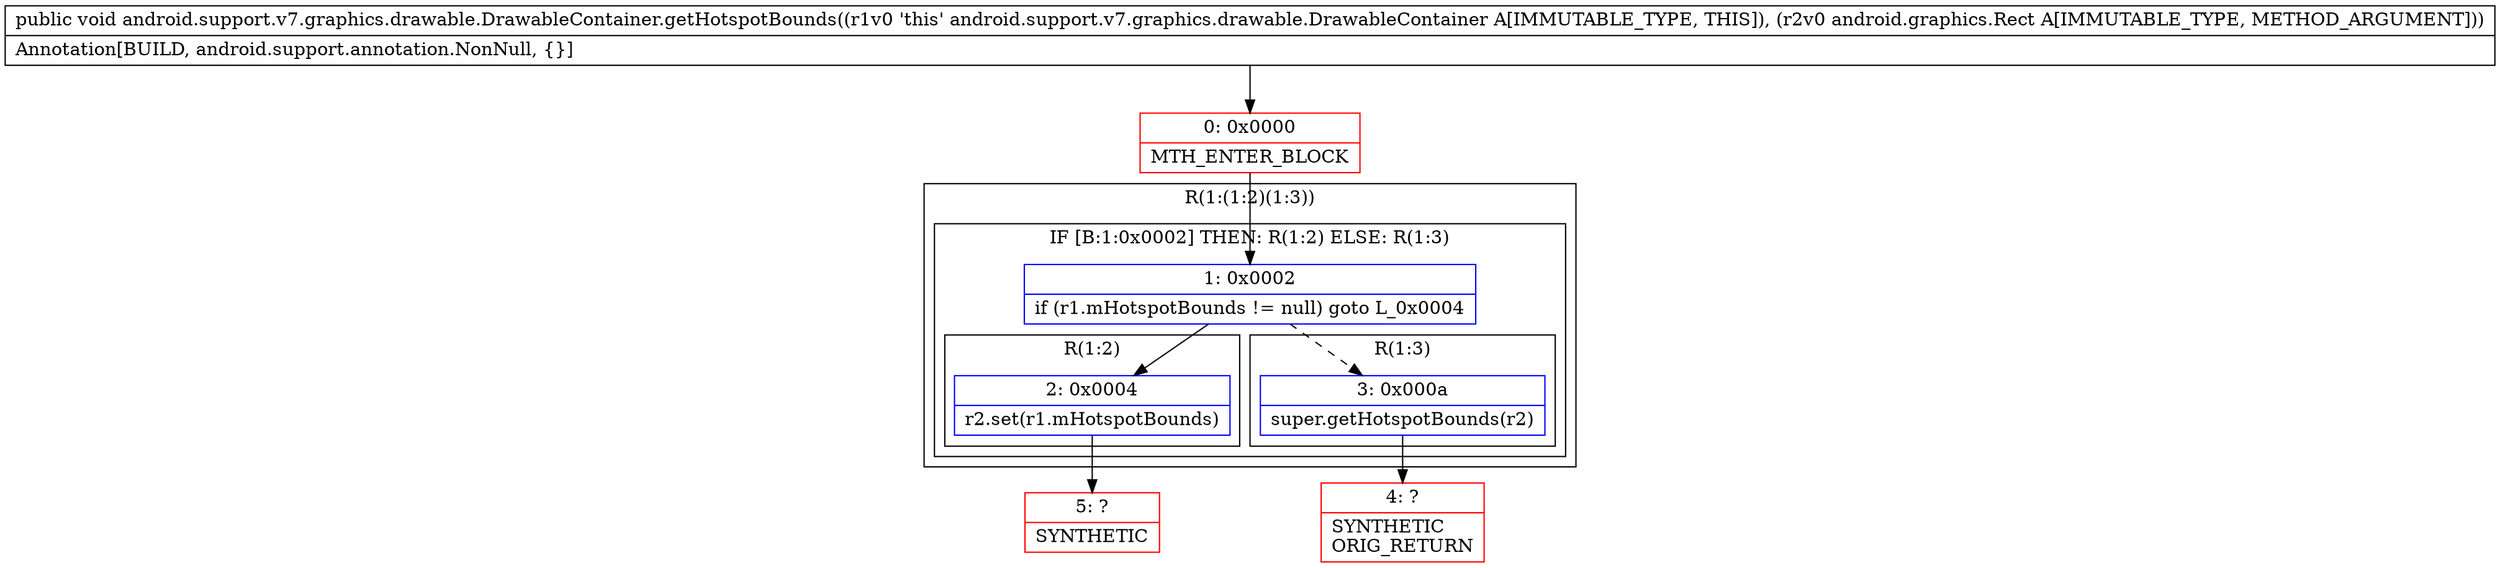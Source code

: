 digraph "CFG forandroid.support.v7.graphics.drawable.DrawableContainer.getHotspotBounds(Landroid\/graphics\/Rect;)V" {
subgraph cluster_Region_1772184314 {
label = "R(1:(1:2)(1:3))";
node [shape=record,color=blue];
subgraph cluster_IfRegion_654722318 {
label = "IF [B:1:0x0002] THEN: R(1:2) ELSE: R(1:3)";
node [shape=record,color=blue];
Node_1 [shape=record,label="{1\:\ 0x0002|if (r1.mHotspotBounds != null) goto L_0x0004\l}"];
subgraph cluster_Region_1186637077 {
label = "R(1:2)";
node [shape=record,color=blue];
Node_2 [shape=record,label="{2\:\ 0x0004|r2.set(r1.mHotspotBounds)\l}"];
}
subgraph cluster_Region_1330156088 {
label = "R(1:3)";
node [shape=record,color=blue];
Node_3 [shape=record,label="{3\:\ 0x000a|super.getHotspotBounds(r2)\l}"];
}
}
}
Node_0 [shape=record,color=red,label="{0\:\ 0x0000|MTH_ENTER_BLOCK\l}"];
Node_4 [shape=record,color=red,label="{4\:\ ?|SYNTHETIC\lORIG_RETURN\l}"];
Node_5 [shape=record,color=red,label="{5\:\ ?|SYNTHETIC\l}"];
MethodNode[shape=record,label="{public void android.support.v7.graphics.drawable.DrawableContainer.getHotspotBounds((r1v0 'this' android.support.v7.graphics.drawable.DrawableContainer A[IMMUTABLE_TYPE, THIS]), (r2v0 android.graphics.Rect A[IMMUTABLE_TYPE, METHOD_ARGUMENT]))  | Annotation[BUILD, android.support.annotation.NonNull, \{\}]\l}"];
MethodNode -> Node_0;
Node_1 -> Node_2;
Node_1 -> Node_3[style=dashed];
Node_2 -> Node_5;
Node_3 -> Node_4;
Node_0 -> Node_1;
}

